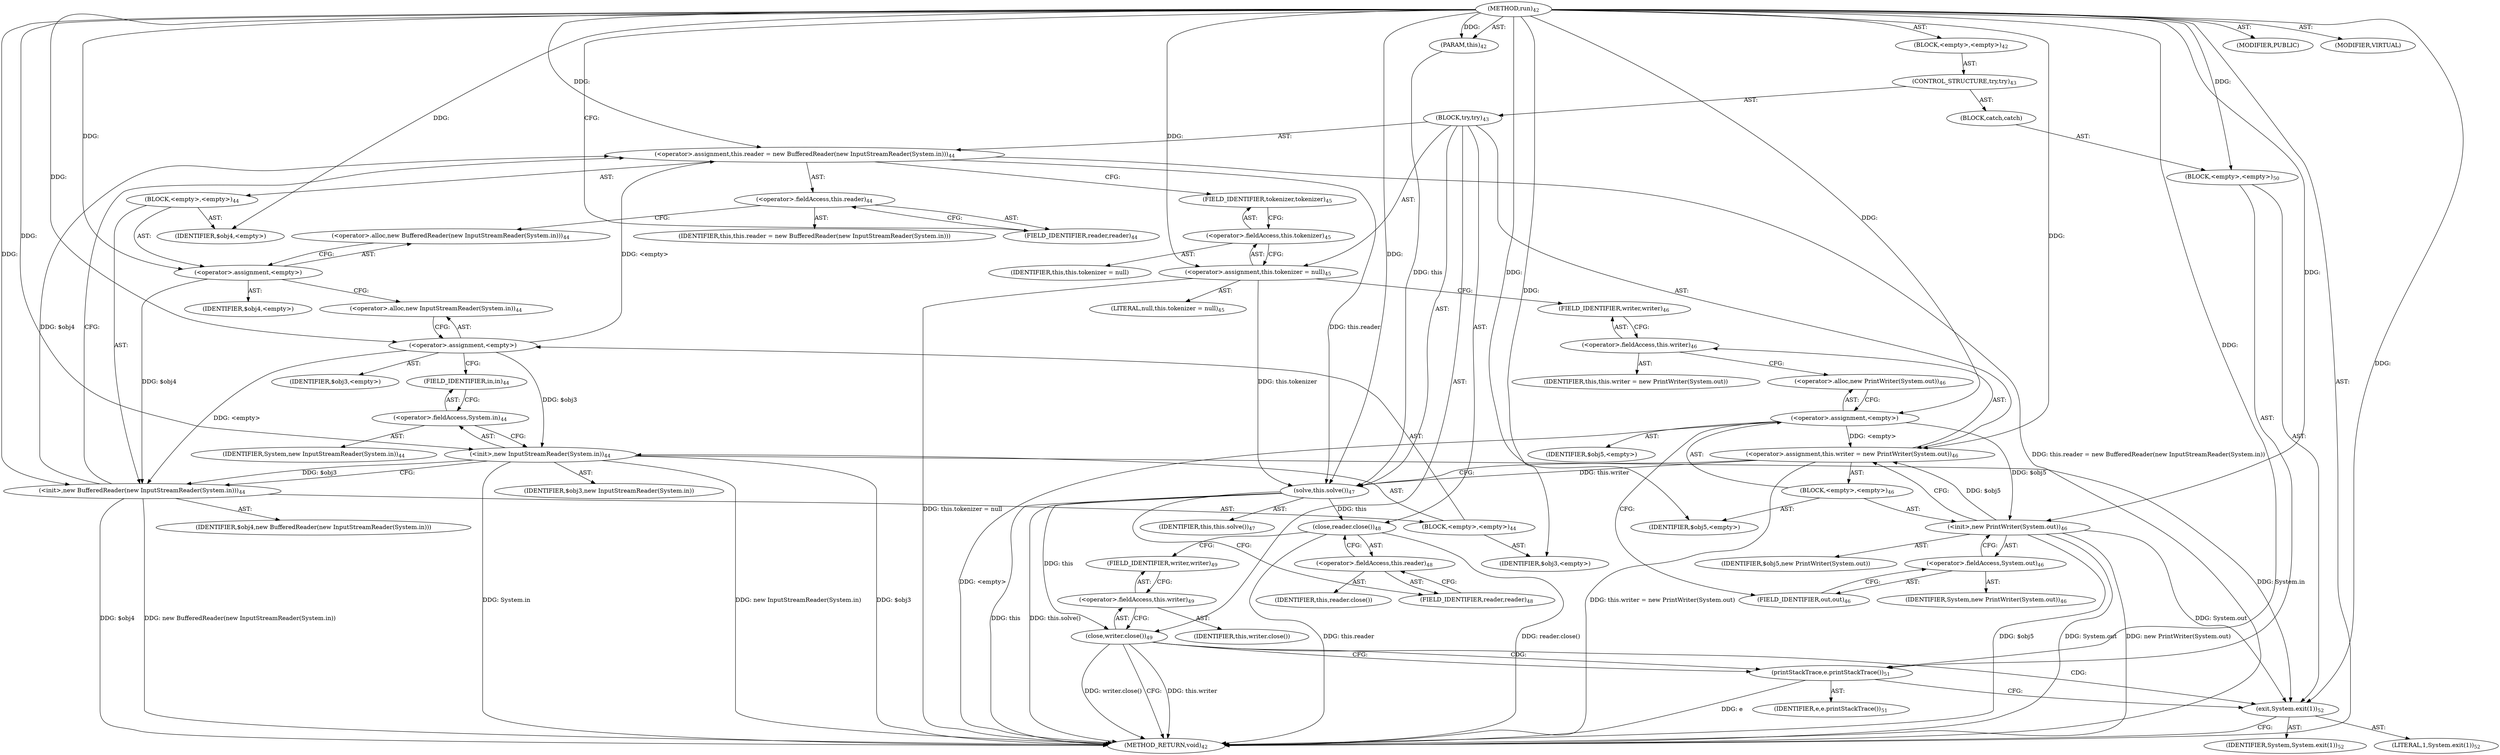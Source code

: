 digraph "run" {  
"178" [label = <(METHOD,run)<SUB>42</SUB>> ]
"11" [label = <(PARAM,this)<SUB>42</SUB>> ]
"179" [label = <(BLOCK,&lt;empty&gt;,&lt;empty&gt;)<SUB>42</SUB>> ]
"180" [label = <(CONTROL_STRUCTURE,try,try)<SUB>43</SUB>> ]
"181" [label = <(BLOCK,try,try)<SUB>43</SUB>> ]
"182" [label = <(&lt;operator&gt;.assignment,this.reader = new BufferedReader(new InputStreamReader(System.in)))<SUB>44</SUB>> ]
"183" [label = <(&lt;operator&gt;.fieldAccess,this.reader)<SUB>44</SUB>> ]
"184" [label = <(IDENTIFIER,this,this.reader = new BufferedReader(new InputStreamReader(System.in)))> ]
"185" [label = <(FIELD_IDENTIFIER,reader,reader)<SUB>44</SUB>> ]
"186" [label = <(BLOCK,&lt;empty&gt;,&lt;empty&gt;)<SUB>44</SUB>> ]
"187" [label = <(&lt;operator&gt;.assignment,&lt;empty&gt;)> ]
"188" [label = <(IDENTIFIER,$obj4,&lt;empty&gt;)> ]
"189" [label = <(&lt;operator&gt;.alloc,new BufferedReader(new InputStreamReader(System.in)))<SUB>44</SUB>> ]
"190" [label = <(&lt;init&gt;,new BufferedReader(new InputStreamReader(System.in)))<SUB>44</SUB>> ]
"191" [label = <(IDENTIFIER,$obj4,new BufferedReader(new InputStreamReader(System.in)))> ]
"192" [label = <(BLOCK,&lt;empty&gt;,&lt;empty&gt;)<SUB>44</SUB>> ]
"193" [label = <(&lt;operator&gt;.assignment,&lt;empty&gt;)> ]
"194" [label = <(IDENTIFIER,$obj3,&lt;empty&gt;)> ]
"195" [label = <(&lt;operator&gt;.alloc,new InputStreamReader(System.in))<SUB>44</SUB>> ]
"196" [label = <(&lt;init&gt;,new InputStreamReader(System.in))<SUB>44</SUB>> ]
"197" [label = <(IDENTIFIER,$obj3,new InputStreamReader(System.in))> ]
"198" [label = <(&lt;operator&gt;.fieldAccess,System.in)<SUB>44</SUB>> ]
"199" [label = <(IDENTIFIER,System,new InputStreamReader(System.in))<SUB>44</SUB>> ]
"200" [label = <(FIELD_IDENTIFIER,in,in)<SUB>44</SUB>> ]
"201" [label = <(IDENTIFIER,$obj3,&lt;empty&gt;)> ]
"202" [label = <(IDENTIFIER,$obj4,&lt;empty&gt;)> ]
"203" [label = <(&lt;operator&gt;.assignment,this.tokenizer = null)<SUB>45</SUB>> ]
"204" [label = <(&lt;operator&gt;.fieldAccess,this.tokenizer)<SUB>45</SUB>> ]
"205" [label = <(IDENTIFIER,this,this.tokenizer = null)> ]
"206" [label = <(FIELD_IDENTIFIER,tokenizer,tokenizer)<SUB>45</SUB>> ]
"207" [label = <(LITERAL,null,this.tokenizer = null)<SUB>45</SUB>> ]
"208" [label = <(&lt;operator&gt;.assignment,this.writer = new PrintWriter(System.out))<SUB>46</SUB>> ]
"209" [label = <(&lt;operator&gt;.fieldAccess,this.writer)<SUB>46</SUB>> ]
"210" [label = <(IDENTIFIER,this,this.writer = new PrintWriter(System.out))> ]
"211" [label = <(FIELD_IDENTIFIER,writer,writer)<SUB>46</SUB>> ]
"212" [label = <(BLOCK,&lt;empty&gt;,&lt;empty&gt;)<SUB>46</SUB>> ]
"213" [label = <(&lt;operator&gt;.assignment,&lt;empty&gt;)> ]
"214" [label = <(IDENTIFIER,$obj5,&lt;empty&gt;)> ]
"215" [label = <(&lt;operator&gt;.alloc,new PrintWriter(System.out))<SUB>46</SUB>> ]
"216" [label = <(&lt;init&gt;,new PrintWriter(System.out))<SUB>46</SUB>> ]
"217" [label = <(IDENTIFIER,$obj5,new PrintWriter(System.out))> ]
"218" [label = <(&lt;operator&gt;.fieldAccess,System.out)<SUB>46</SUB>> ]
"219" [label = <(IDENTIFIER,System,new PrintWriter(System.out))<SUB>46</SUB>> ]
"220" [label = <(FIELD_IDENTIFIER,out,out)<SUB>46</SUB>> ]
"221" [label = <(IDENTIFIER,$obj5,&lt;empty&gt;)> ]
"222" [label = <(solve,this.solve())<SUB>47</SUB>> ]
"10" [label = <(IDENTIFIER,this,this.solve())<SUB>47</SUB>> ]
"223" [label = <(close,reader.close())<SUB>48</SUB>> ]
"224" [label = <(&lt;operator&gt;.fieldAccess,this.reader)<SUB>48</SUB>> ]
"225" [label = <(IDENTIFIER,this,reader.close())> ]
"226" [label = <(FIELD_IDENTIFIER,reader,reader)<SUB>48</SUB>> ]
"227" [label = <(close,writer.close())<SUB>49</SUB>> ]
"228" [label = <(&lt;operator&gt;.fieldAccess,this.writer)<SUB>49</SUB>> ]
"229" [label = <(IDENTIFIER,this,writer.close())> ]
"230" [label = <(FIELD_IDENTIFIER,writer,writer)<SUB>49</SUB>> ]
"231" [label = <(BLOCK,catch,catch)> ]
"232" [label = <(BLOCK,&lt;empty&gt;,&lt;empty&gt;)<SUB>50</SUB>> ]
"233" [label = <(printStackTrace,e.printStackTrace())<SUB>51</SUB>> ]
"234" [label = <(IDENTIFIER,e,e.printStackTrace())<SUB>51</SUB>> ]
"235" [label = <(exit,System.exit(1))<SUB>52</SUB>> ]
"236" [label = <(IDENTIFIER,System,System.exit(1))<SUB>52</SUB>> ]
"237" [label = <(LITERAL,1,System.exit(1))<SUB>52</SUB>> ]
"238" [label = <(MODIFIER,PUBLIC)> ]
"239" [label = <(MODIFIER,VIRTUAL)> ]
"240" [label = <(METHOD_RETURN,void)<SUB>42</SUB>> ]
  "178" -> "11"  [ label = "AST: "] 
  "178" -> "179"  [ label = "AST: "] 
  "178" -> "238"  [ label = "AST: "] 
  "178" -> "239"  [ label = "AST: "] 
  "178" -> "240"  [ label = "AST: "] 
  "179" -> "180"  [ label = "AST: "] 
  "180" -> "181"  [ label = "AST: "] 
  "180" -> "231"  [ label = "AST: "] 
  "181" -> "182"  [ label = "AST: "] 
  "181" -> "203"  [ label = "AST: "] 
  "181" -> "208"  [ label = "AST: "] 
  "181" -> "222"  [ label = "AST: "] 
  "181" -> "223"  [ label = "AST: "] 
  "181" -> "227"  [ label = "AST: "] 
  "182" -> "183"  [ label = "AST: "] 
  "182" -> "186"  [ label = "AST: "] 
  "183" -> "184"  [ label = "AST: "] 
  "183" -> "185"  [ label = "AST: "] 
  "186" -> "187"  [ label = "AST: "] 
  "186" -> "190"  [ label = "AST: "] 
  "186" -> "202"  [ label = "AST: "] 
  "187" -> "188"  [ label = "AST: "] 
  "187" -> "189"  [ label = "AST: "] 
  "190" -> "191"  [ label = "AST: "] 
  "190" -> "192"  [ label = "AST: "] 
  "192" -> "193"  [ label = "AST: "] 
  "192" -> "196"  [ label = "AST: "] 
  "192" -> "201"  [ label = "AST: "] 
  "193" -> "194"  [ label = "AST: "] 
  "193" -> "195"  [ label = "AST: "] 
  "196" -> "197"  [ label = "AST: "] 
  "196" -> "198"  [ label = "AST: "] 
  "198" -> "199"  [ label = "AST: "] 
  "198" -> "200"  [ label = "AST: "] 
  "203" -> "204"  [ label = "AST: "] 
  "203" -> "207"  [ label = "AST: "] 
  "204" -> "205"  [ label = "AST: "] 
  "204" -> "206"  [ label = "AST: "] 
  "208" -> "209"  [ label = "AST: "] 
  "208" -> "212"  [ label = "AST: "] 
  "209" -> "210"  [ label = "AST: "] 
  "209" -> "211"  [ label = "AST: "] 
  "212" -> "213"  [ label = "AST: "] 
  "212" -> "216"  [ label = "AST: "] 
  "212" -> "221"  [ label = "AST: "] 
  "213" -> "214"  [ label = "AST: "] 
  "213" -> "215"  [ label = "AST: "] 
  "216" -> "217"  [ label = "AST: "] 
  "216" -> "218"  [ label = "AST: "] 
  "218" -> "219"  [ label = "AST: "] 
  "218" -> "220"  [ label = "AST: "] 
  "222" -> "10"  [ label = "AST: "] 
  "223" -> "224"  [ label = "AST: "] 
  "224" -> "225"  [ label = "AST: "] 
  "224" -> "226"  [ label = "AST: "] 
  "227" -> "228"  [ label = "AST: "] 
  "228" -> "229"  [ label = "AST: "] 
  "228" -> "230"  [ label = "AST: "] 
  "231" -> "232"  [ label = "AST: "] 
  "232" -> "233"  [ label = "AST: "] 
  "232" -> "235"  [ label = "AST: "] 
  "233" -> "234"  [ label = "AST: "] 
  "235" -> "236"  [ label = "AST: "] 
  "235" -> "237"  [ label = "AST: "] 
  "182" -> "206"  [ label = "CFG: "] 
  "203" -> "211"  [ label = "CFG: "] 
  "208" -> "222"  [ label = "CFG: "] 
  "222" -> "226"  [ label = "CFG: "] 
  "223" -> "230"  [ label = "CFG: "] 
  "227" -> "240"  [ label = "CFG: "] 
  "227" -> "233"  [ label = "CFG: "] 
  "183" -> "189"  [ label = "CFG: "] 
  "204" -> "203"  [ label = "CFG: "] 
  "209" -> "215"  [ label = "CFG: "] 
  "224" -> "223"  [ label = "CFG: "] 
  "228" -> "227"  [ label = "CFG: "] 
  "233" -> "235"  [ label = "CFG: "] 
  "235" -> "240"  [ label = "CFG: "] 
  "185" -> "183"  [ label = "CFG: "] 
  "187" -> "195"  [ label = "CFG: "] 
  "190" -> "182"  [ label = "CFG: "] 
  "206" -> "204"  [ label = "CFG: "] 
  "211" -> "209"  [ label = "CFG: "] 
  "213" -> "220"  [ label = "CFG: "] 
  "216" -> "208"  [ label = "CFG: "] 
  "226" -> "224"  [ label = "CFG: "] 
  "230" -> "228"  [ label = "CFG: "] 
  "189" -> "187"  [ label = "CFG: "] 
  "215" -> "213"  [ label = "CFG: "] 
  "218" -> "216"  [ label = "CFG: "] 
  "193" -> "200"  [ label = "CFG: "] 
  "196" -> "190"  [ label = "CFG: "] 
  "220" -> "218"  [ label = "CFG: "] 
  "195" -> "193"  [ label = "CFG: "] 
  "198" -> "196"  [ label = "CFG: "] 
  "200" -> "198"  [ label = "CFG: "] 
  "178" -> "185"  [ label = "CFG: "] 
  "190" -> "240"  [ label = "DDG: $obj4"] 
  "196" -> "240"  [ label = "DDG: $obj3"] 
  "196" -> "240"  [ label = "DDG: System.in"] 
  "196" -> "240"  [ label = "DDG: new InputStreamReader(System.in)"] 
  "190" -> "240"  [ label = "DDG: new BufferedReader(new InputStreamReader(System.in))"] 
  "182" -> "240"  [ label = "DDG: this.reader = new BufferedReader(new InputStreamReader(System.in))"] 
  "203" -> "240"  [ label = "DDG: this.tokenizer = null"] 
  "213" -> "240"  [ label = "DDG: &lt;empty&gt;"] 
  "216" -> "240"  [ label = "DDG: $obj5"] 
  "216" -> "240"  [ label = "DDG: System.out"] 
  "216" -> "240"  [ label = "DDG: new PrintWriter(System.out)"] 
  "208" -> "240"  [ label = "DDG: this.writer = new PrintWriter(System.out)"] 
  "222" -> "240"  [ label = "DDG: this"] 
  "222" -> "240"  [ label = "DDG: this.solve()"] 
  "223" -> "240"  [ label = "DDG: this.reader"] 
  "223" -> "240"  [ label = "DDG: reader.close()"] 
  "227" -> "240"  [ label = "DDG: this.writer"] 
  "227" -> "240"  [ label = "DDG: writer.close()"] 
  "233" -> "240"  [ label = "DDG: e"] 
  "178" -> "11"  [ label = "DDG: "] 
  "193" -> "182"  [ label = "DDG: &lt;empty&gt;"] 
  "190" -> "182"  [ label = "DDG: $obj4"] 
  "178" -> "182"  [ label = "DDG: "] 
  "178" -> "203"  [ label = "DDG: "] 
  "213" -> "208"  [ label = "DDG: &lt;empty&gt;"] 
  "216" -> "208"  [ label = "DDG: $obj5"] 
  "178" -> "208"  [ label = "DDG: "] 
  "178" -> "232"  [ label = "DDG: "] 
  "11" -> "222"  [ label = "DDG: this"] 
  "182" -> "222"  [ label = "DDG: this.reader"] 
  "203" -> "222"  [ label = "DDG: this.tokenizer"] 
  "208" -> "222"  [ label = "DDG: this.writer"] 
  "178" -> "222"  [ label = "DDG: "] 
  "222" -> "223"  [ label = "DDG: this"] 
  "222" -> "227"  [ label = "DDG: this"] 
  "178" -> "187"  [ label = "DDG: "] 
  "178" -> "202"  [ label = "DDG: "] 
  "178" -> "213"  [ label = "DDG: "] 
  "178" -> "221"  [ label = "DDG: "] 
  "178" -> "233"  [ label = "DDG: "] 
  "196" -> "235"  [ label = "DDG: System.in"] 
  "216" -> "235"  [ label = "DDG: System.out"] 
  "178" -> "235"  [ label = "DDG: "] 
  "187" -> "190"  [ label = "DDG: $obj4"] 
  "178" -> "190"  [ label = "DDG: "] 
  "193" -> "190"  [ label = "DDG: &lt;empty&gt;"] 
  "196" -> "190"  [ label = "DDG: $obj3"] 
  "213" -> "216"  [ label = "DDG: $obj5"] 
  "178" -> "216"  [ label = "DDG: "] 
  "178" -> "193"  [ label = "DDG: "] 
  "178" -> "201"  [ label = "DDG: "] 
  "193" -> "196"  [ label = "DDG: $obj3"] 
  "178" -> "196"  [ label = "DDG: "] 
  "227" -> "233"  [ label = "CDG: "] 
  "227" -> "235"  [ label = "CDG: "] 
}
